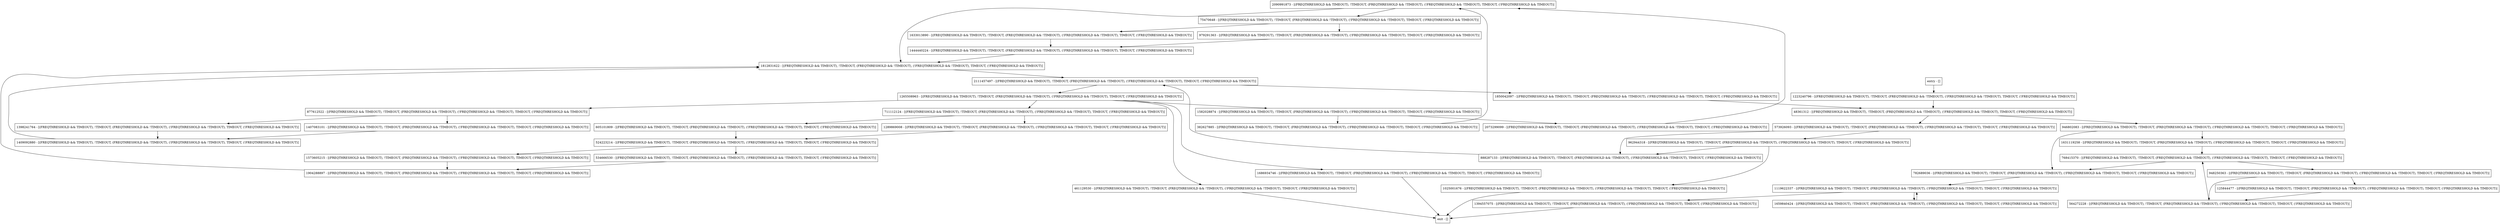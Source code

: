 digraph getColors {
node [shape=record];
2090991873 [label="2090991873 - [(FREQTHRESHOLD && TIMEOUT), !TIMEOUT, (FREQTHRESHOLD && !TIMEOUT), (!FREQTHRESHOLD && !TIMEOUT), TIMEOUT, (!FREQTHRESHOLD && TIMEOUT)]"];
1223240796 [label="1223240796 - [(FREQTHRESHOLD && TIMEOUT), !TIMEOUT, (FREQTHRESHOLD && !TIMEOUT), (!FREQTHRESHOLD && !TIMEOUT), TIMEOUT, (!FREQTHRESHOLD && TIMEOUT)]"];
1444440224 [label="1444440224 - [(FREQTHRESHOLD && TIMEOUT), !TIMEOUT, (FREQTHRESHOLD && !TIMEOUT), (!FREQTHRESHOLD && !TIMEOUT), TIMEOUT, (!FREQTHRESHOLD && TIMEOUT)]"];
2111457497 [label="2111457497 - [(FREQTHRESHOLD && TIMEOUT), !TIMEOUT, (FREQTHRESHOLD && !TIMEOUT), (!FREQTHRESHOLD && !TIMEOUT), TIMEOUT, (!FREQTHRESHOLD && TIMEOUT)]"];
1025001676 [label="1025001676 - [(FREQTHRESHOLD && TIMEOUT), !TIMEOUT, (FREQTHRESHOLD && !TIMEOUT), (!FREQTHRESHOLD && !TIMEOUT), TIMEOUT, (!FREQTHRESHOLD && TIMEOUT)]"];
1631119258 [label="1631119258 - [(FREQTHRESHOLD && TIMEOUT), !TIMEOUT, (FREQTHRESHOLD && !TIMEOUT), (!FREQTHRESHOLD && !TIMEOUT), TIMEOUT, (!FREQTHRESHOLD && TIMEOUT)]"];
1582028874 [label="1582028874 - [(FREQTHRESHOLD && TIMEOUT), !TIMEOUT, (FREQTHRESHOLD && !TIMEOUT), (!FREQTHRESHOLD && !TIMEOUT), TIMEOUT, (!FREQTHRESHOLD && TIMEOUT)]"];
1850042097 [label="1850042097 - [(FREQTHRESHOLD && TIMEOUT), !TIMEOUT, (FREQTHRESHOLD && !TIMEOUT), (!FREQTHRESHOLD && !TIMEOUT), TIMEOUT, (!FREQTHRESHOLD && TIMEOUT)]"];
75470648 [label="75470648 - [(FREQTHRESHOLD && TIMEOUT), !TIMEOUT, (FREQTHRESHOLD && !TIMEOUT), (!FREQTHRESHOLD && !TIMEOUT), TIMEOUT, (!FREQTHRESHOLD && TIMEOUT)]"];
1398241764 [label="1398241764 - [(FREQTHRESHOLD && TIMEOUT), !TIMEOUT, (FREQTHRESHOLD && !TIMEOUT), (!FREQTHRESHOLD && !TIMEOUT), TIMEOUT, (!FREQTHRESHOLD && TIMEOUT)]"];
125844477 [label="125844477 - [(FREQTHRESHOLD && TIMEOUT), !TIMEOUT, (FREQTHRESHOLD && !TIMEOUT), (!FREQTHRESHOLD && !TIMEOUT), TIMEOUT, (!FREQTHRESHOLD && TIMEOUT)]"];
1904288897 [label="1904288897 - [(FREQTHRESHOLD && TIMEOUT), !TIMEOUT, (FREQTHRESHOLD && !TIMEOUT), (!FREQTHRESHOLD && !TIMEOUT), TIMEOUT, (!FREQTHRESHOLD && TIMEOUT)]"];
1394557075 [label="1394557075 - [(FREQTHRESHOLD && TIMEOUT), !TIMEOUT, (FREQTHRESHOLD && !TIMEOUT), (!FREQTHRESHOLD && !TIMEOUT), TIMEOUT, (!FREQTHRESHOLD && TIMEOUT)]"];
48361312 [label="48361312 - [(FREQTHRESHOLD && TIMEOUT), !TIMEOUT, (FREQTHRESHOLD && !TIMEOUT), (!FREQTHRESHOLD && !TIMEOUT), TIMEOUT, (!FREQTHRESHOLD && TIMEOUT)]"];
962944318 [label="962944318 - [(FREQTHRESHOLD && TIMEOUT), !TIMEOUT, (FREQTHRESHOLD && !TIMEOUT), (!FREQTHRESHOLD && !TIMEOUT), TIMEOUT, (!FREQTHRESHOLD && TIMEOUT)]"];
382627885 [label="382627885 - [(FREQTHRESHOLD && TIMEOUT), !TIMEOUT, (FREQTHRESHOLD && !TIMEOUT), (!FREQTHRESHOLD && !TIMEOUT), TIMEOUT, (!FREQTHRESHOLD && TIMEOUT)]"];
888287133 [label="888287133 - [(FREQTHRESHOLD && TIMEOUT), !TIMEOUT, (FREQTHRESHOLD && !TIMEOUT), (!FREQTHRESHOLD && !TIMEOUT), TIMEOUT, (!FREQTHRESHOLD && TIMEOUT)]"];
1573605215 [label="1573605215 - [(FREQTHRESHOLD && TIMEOUT), !TIMEOUT, (FREQTHRESHOLD && !TIMEOUT), (!FREQTHRESHOLD && !TIMEOUT), TIMEOUT, (!FREQTHRESHOLD && TIMEOUT)]"];
605101809 [label="605101809 - [(FREQTHRESHOLD && TIMEOUT), !TIMEOUT, (FREQTHRESHOLD && !TIMEOUT), (!FREQTHRESHOLD && !TIMEOUT), TIMEOUT, (!FREQTHRESHOLD && TIMEOUT)]"];
564272228 [label="564272228 - [(FREQTHRESHOLD && TIMEOUT), !TIMEOUT, (FREQTHRESHOLD && !TIMEOUT), (!FREQTHRESHOLD && !TIMEOUT), TIMEOUT, (!FREQTHRESHOLD && TIMEOUT)]"];
2073299099 [label="2073299099 - [(FREQTHRESHOLD && TIMEOUT), !TIMEOUT, (FREQTHRESHOLD && !TIMEOUT), (!FREQTHRESHOLD && !TIMEOUT), TIMEOUT, (!FREQTHRESHOLD && TIMEOUT)]"];
1812831622 [label="1812831622 - [(FREQTHRESHOLD && TIMEOUT), !TIMEOUT, (FREQTHRESHOLD && !TIMEOUT), (!FREQTHRESHOLD && !TIMEOUT), TIMEOUT, (!FREQTHRESHOLD && TIMEOUT)]"];
1409092880 [label="1409092880 - [(FREQTHRESHOLD && TIMEOUT), !TIMEOUT, (FREQTHRESHOLD && !TIMEOUT), (!FREQTHRESHOLD && !TIMEOUT), TIMEOUT, (!FREQTHRESHOLD && TIMEOUT)]"];
1633013890 [label="1633013890 - [(FREQTHRESHOLD && TIMEOUT), !TIMEOUT, (FREQTHRESHOLD && !TIMEOUT), (!FREQTHRESHOLD && !TIMEOUT), TIMEOUT, (!FREQTHRESHOLD && TIMEOUT)]"];
877612522 [label="877612522 - [(FREQTHRESHOLD && TIMEOUT), !TIMEOUT, (FREQTHRESHOLD && !TIMEOUT), (!FREQTHRESHOLD && !TIMEOUT), TIMEOUT, (!FREQTHRESHOLD && TIMEOUT)]"];
1659840424 [label="1659840424 - [(FREQTHRESHOLD && TIMEOUT), !TIMEOUT, (FREQTHRESHOLD && !TIMEOUT), (!FREQTHRESHOLD && !TIMEOUT), TIMEOUT, (!FREQTHRESHOLD && TIMEOUT)]"];
948250363 [label="948250363 - [(FREQTHRESHOLD && TIMEOUT), !TIMEOUT, (FREQTHRESHOLD && !TIMEOUT), (!FREQTHRESHOLD && !TIMEOUT), TIMEOUT, (!FREQTHRESHOLD && TIMEOUT)]"];
1407083101 [label="1407083101 - [(FREQTHRESHOLD && TIMEOUT), !TIMEOUT, (FREQTHRESHOLD && !TIMEOUT), (!FREQTHRESHOLD && !TIMEOUT), TIMEOUT, (!FREQTHRESHOLD && TIMEOUT)]"];
1289869008 [label="1289869008 - [(FREQTHRESHOLD && TIMEOUT), !TIMEOUT, (FREQTHRESHOLD && !TIMEOUT), (!FREQTHRESHOLD && !TIMEOUT), TIMEOUT, (!FREQTHRESHOLD && TIMEOUT)]"];
1119622337 [label="1119622337 - [(FREQTHRESHOLD && TIMEOUT), !TIMEOUT, (FREQTHRESHOLD && !TIMEOUT), (!FREQTHRESHOLD && !TIMEOUT), TIMEOUT, (!FREQTHRESHOLD && TIMEOUT)]"];
979291363 [label="979291363 - [(FREQTHRESHOLD && TIMEOUT), !TIMEOUT, (FREQTHRESHOLD && !TIMEOUT), (!FREQTHRESHOLD && !TIMEOUT), TIMEOUT, (!FREQTHRESHOLD && TIMEOUT)]"];
524223214 [label="524223214 - [(FREQTHRESHOLD && TIMEOUT), !TIMEOUT, (FREQTHRESHOLD && !TIMEOUT), (!FREQTHRESHOLD && !TIMEOUT), TIMEOUT, (!FREQTHRESHOLD && TIMEOUT)]"];
782689036 [label="782689036 - [(FREQTHRESHOLD && TIMEOUT), !TIMEOUT, (FREQTHRESHOLD && !TIMEOUT), (!FREQTHRESHOLD && !TIMEOUT), TIMEOUT, (!FREQTHRESHOLD && TIMEOUT)]"];
534666530 [label="534666530 - [(FREQTHRESHOLD && TIMEOUT), !TIMEOUT, (FREQTHRESHOLD && !TIMEOUT), (!FREQTHRESHOLD && !TIMEOUT), TIMEOUT, (!FREQTHRESHOLD && TIMEOUT)]"];
entry [label="entry - []"];
exit [label="exit - []"];
573926093 [label="573926093 - [(FREQTHRESHOLD && TIMEOUT), !TIMEOUT, (FREQTHRESHOLD && !TIMEOUT), (!FREQTHRESHOLD && !TIMEOUT), TIMEOUT, (!FREQTHRESHOLD && TIMEOUT)]"];
946802083 [label="946802083 - [(FREQTHRESHOLD && TIMEOUT), !TIMEOUT, (FREQTHRESHOLD && !TIMEOUT), (!FREQTHRESHOLD && !TIMEOUT), TIMEOUT, (!FREQTHRESHOLD && TIMEOUT)]"];
461129530 [label="461129530 - [(FREQTHRESHOLD && TIMEOUT), !TIMEOUT, (FREQTHRESHOLD && !TIMEOUT), (!FREQTHRESHOLD && !TIMEOUT), TIMEOUT, (!FREQTHRESHOLD && TIMEOUT)]"];
1686934746 [label="1686934746 - [(FREQTHRESHOLD && TIMEOUT), !TIMEOUT, (FREQTHRESHOLD && !TIMEOUT), (!FREQTHRESHOLD && !TIMEOUT), TIMEOUT, (!FREQTHRESHOLD && TIMEOUT)]"];
768415370 [label="768415370 - [(FREQTHRESHOLD && TIMEOUT), !TIMEOUT, (FREQTHRESHOLD && !TIMEOUT), (!FREQTHRESHOLD && !TIMEOUT), TIMEOUT, (!FREQTHRESHOLD && TIMEOUT)]"];
1265508963 [label="1265508963 - [(FREQTHRESHOLD && TIMEOUT), !TIMEOUT, (FREQTHRESHOLD && !TIMEOUT), (!FREQTHRESHOLD && !TIMEOUT), TIMEOUT, (!FREQTHRESHOLD && TIMEOUT)]"];
711112124 [label="711112124 - [(FREQTHRESHOLD && TIMEOUT), !TIMEOUT, (FREQTHRESHOLD && !TIMEOUT), (!FREQTHRESHOLD && !TIMEOUT), TIMEOUT, (!FREQTHRESHOLD && TIMEOUT)]"];
entry;
exit;
2090991873 -> 1812831622;
2090991873 -> 75470648;
1223240796 -> 48361312;
1444440224 -> 1812831622;
2111457497 -> 1265508963;
2111457497 -> 1850042097;
1025001676 -> exit;
1631119258 -> 768415370;
1582028874 -> 2073299099;
1582028874 -> 382627885;
1850042097 -> 48361312;
75470648 -> 1633013890;
75470648 -> 979291363;
1398241764 -> 1409092880;
125844477 -> 564272228;
1904288897 -> 1812831622;
1394557075 -> exit;
48361312 -> 573926093;
48361312 -> 946802083;
962944318 -> 888287133;
962944318 -> 1025001676;
382627885 -> 2090991873;
888287133 -> 2111457497;
1573605215 -> 1904288897;
605101809 -> 524223214;
564272228 -> 768415370;
2073299099 -> 2090991873;
1812831622 -> 2111457497;
1409092880 -> 1812831622;
1633013890 -> 1444440224;
877612522 -> 1398241764;
877612522 -> 1407083101;
1659840424 -> 1119622337;
948250363 -> 564272228;
948250363 -> 125844477;
1407083101 -> 1409092880;
1289869008 -> 524223214;
1119622337 -> 1394557075;
1119622337 -> 1659840424;
979291363 -> 1444440224;
524223214 -> 534666530;
524223214 -> 1573605215;
782689036 -> 1119622337;
534666530 -> 1904288897;
entry -> 1223240796;
573926093 -> 888287133;
573926093 -> 962944318;
946802083 -> 1631119258;
946802083 -> 782689036;
461129530 -> exit;
1686934746 -> exit;
768415370 -> 948250363;
768415370 -> 782689036;
1265508963 -> 877612522;
1265508963 -> 461129530;
1265508963 -> 1686934746;
1265508963 -> 1582028874;
1265508963 -> 711112124;
711112124 -> 605101809;
711112124 -> 1289869008;
}
